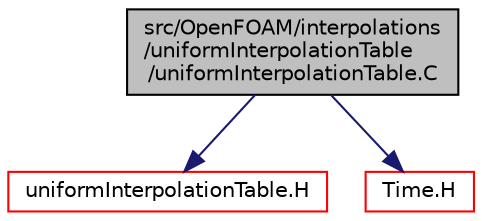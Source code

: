 digraph "src/OpenFOAM/interpolations/uniformInterpolationTable/uniformInterpolationTable.C"
{
  bgcolor="transparent";
  edge [fontname="Helvetica",fontsize="10",labelfontname="Helvetica",labelfontsize="10"];
  node [fontname="Helvetica",fontsize="10",shape=record];
  Node0 [label="src/OpenFOAM/interpolations\l/uniformInterpolationTable\l/uniformInterpolationTable.C",height=0.2,width=0.4,color="black", fillcolor="grey75", style="filled", fontcolor="black"];
  Node0 -> Node1 [color="midnightblue",fontsize="10",style="solid",fontname="Helvetica"];
  Node1 [label="uniformInterpolationTable.H",height=0.2,width=0.4,color="red",URL="$a11240.html"];
  Node0 -> Node89 [color="midnightblue",fontsize="10",style="solid",fontname="Helvetica"];
  Node89 [label="Time.H",height=0.2,width=0.4,color="red",URL="$a10025.html"];
}
